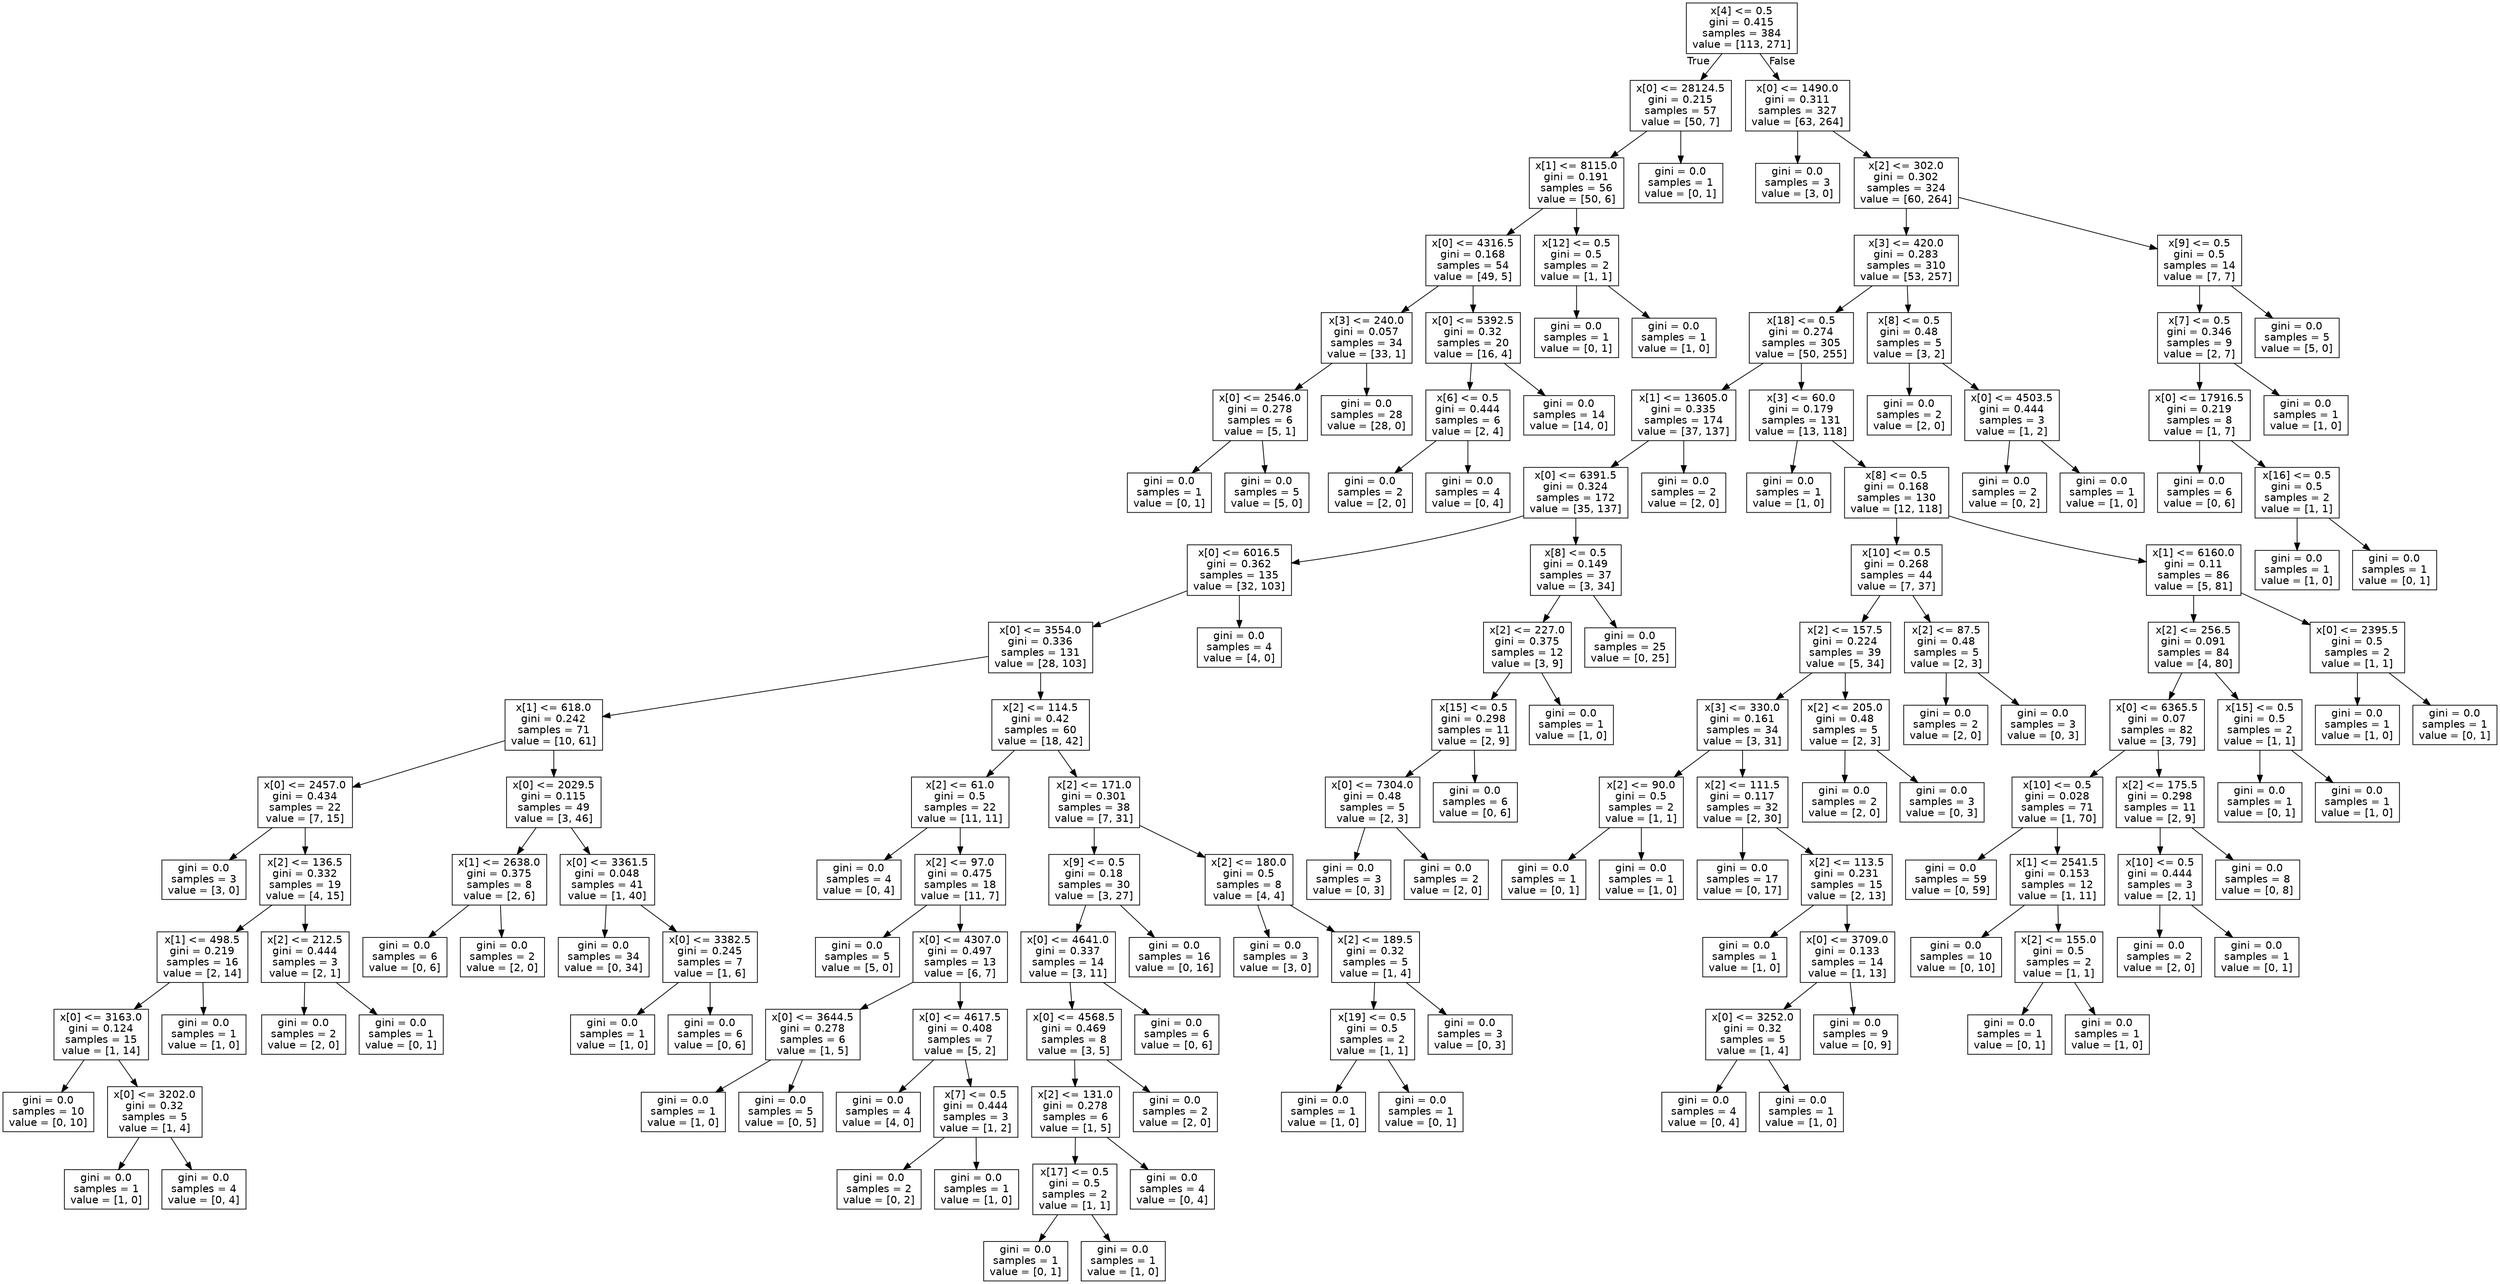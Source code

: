 digraph Tree {
node [shape=box, fontname="helvetica"] ;
edge [fontname="helvetica"] ;
0 [label="x[4] <= 0.5\ngini = 0.415\nsamples = 384\nvalue = [113, 271]"] ;
1 [label="x[0] <= 28124.5\ngini = 0.215\nsamples = 57\nvalue = [50, 7]"] ;
0 -> 1 [labeldistance=2.5, labelangle=45, headlabel="True"] ;
2 [label="x[1] <= 8115.0\ngini = 0.191\nsamples = 56\nvalue = [50, 6]"] ;
1 -> 2 ;
3 [label="x[0] <= 4316.5\ngini = 0.168\nsamples = 54\nvalue = [49, 5]"] ;
2 -> 3 ;
4 [label="x[3] <= 240.0\ngini = 0.057\nsamples = 34\nvalue = [33, 1]"] ;
3 -> 4 ;
5 [label="x[0] <= 2546.0\ngini = 0.278\nsamples = 6\nvalue = [5, 1]"] ;
4 -> 5 ;
6 [label="gini = 0.0\nsamples = 1\nvalue = [0, 1]"] ;
5 -> 6 ;
7 [label="gini = 0.0\nsamples = 5\nvalue = [5, 0]"] ;
5 -> 7 ;
8 [label="gini = 0.0\nsamples = 28\nvalue = [28, 0]"] ;
4 -> 8 ;
9 [label="x[0] <= 5392.5\ngini = 0.32\nsamples = 20\nvalue = [16, 4]"] ;
3 -> 9 ;
10 [label="x[6] <= 0.5\ngini = 0.444\nsamples = 6\nvalue = [2, 4]"] ;
9 -> 10 ;
11 [label="gini = 0.0\nsamples = 2\nvalue = [2, 0]"] ;
10 -> 11 ;
12 [label="gini = 0.0\nsamples = 4\nvalue = [0, 4]"] ;
10 -> 12 ;
13 [label="gini = 0.0\nsamples = 14\nvalue = [14, 0]"] ;
9 -> 13 ;
14 [label="x[12] <= 0.5\ngini = 0.5\nsamples = 2\nvalue = [1, 1]"] ;
2 -> 14 ;
15 [label="gini = 0.0\nsamples = 1\nvalue = [0, 1]"] ;
14 -> 15 ;
16 [label="gini = 0.0\nsamples = 1\nvalue = [1, 0]"] ;
14 -> 16 ;
17 [label="gini = 0.0\nsamples = 1\nvalue = [0, 1]"] ;
1 -> 17 ;
18 [label="x[0] <= 1490.0\ngini = 0.311\nsamples = 327\nvalue = [63, 264]"] ;
0 -> 18 [labeldistance=2.5, labelangle=-45, headlabel="False"] ;
19 [label="gini = 0.0\nsamples = 3\nvalue = [3, 0]"] ;
18 -> 19 ;
20 [label="x[2] <= 302.0\ngini = 0.302\nsamples = 324\nvalue = [60, 264]"] ;
18 -> 20 ;
21 [label="x[3] <= 420.0\ngini = 0.283\nsamples = 310\nvalue = [53, 257]"] ;
20 -> 21 ;
22 [label="x[18] <= 0.5\ngini = 0.274\nsamples = 305\nvalue = [50, 255]"] ;
21 -> 22 ;
23 [label="x[1] <= 13605.0\ngini = 0.335\nsamples = 174\nvalue = [37, 137]"] ;
22 -> 23 ;
24 [label="x[0] <= 6391.5\ngini = 0.324\nsamples = 172\nvalue = [35, 137]"] ;
23 -> 24 ;
25 [label="x[0] <= 6016.5\ngini = 0.362\nsamples = 135\nvalue = [32, 103]"] ;
24 -> 25 ;
26 [label="x[0] <= 3554.0\ngini = 0.336\nsamples = 131\nvalue = [28, 103]"] ;
25 -> 26 ;
27 [label="x[1] <= 618.0\ngini = 0.242\nsamples = 71\nvalue = [10, 61]"] ;
26 -> 27 ;
28 [label="x[0] <= 2457.0\ngini = 0.434\nsamples = 22\nvalue = [7, 15]"] ;
27 -> 28 ;
29 [label="gini = 0.0\nsamples = 3\nvalue = [3, 0]"] ;
28 -> 29 ;
30 [label="x[2] <= 136.5\ngini = 0.332\nsamples = 19\nvalue = [4, 15]"] ;
28 -> 30 ;
31 [label="x[1] <= 498.5\ngini = 0.219\nsamples = 16\nvalue = [2, 14]"] ;
30 -> 31 ;
32 [label="x[0] <= 3163.0\ngini = 0.124\nsamples = 15\nvalue = [1, 14]"] ;
31 -> 32 ;
33 [label="gini = 0.0\nsamples = 10\nvalue = [0, 10]"] ;
32 -> 33 ;
34 [label="x[0] <= 3202.0\ngini = 0.32\nsamples = 5\nvalue = [1, 4]"] ;
32 -> 34 ;
35 [label="gini = 0.0\nsamples = 1\nvalue = [1, 0]"] ;
34 -> 35 ;
36 [label="gini = 0.0\nsamples = 4\nvalue = [0, 4]"] ;
34 -> 36 ;
37 [label="gini = 0.0\nsamples = 1\nvalue = [1, 0]"] ;
31 -> 37 ;
38 [label="x[2] <= 212.5\ngini = 0.444\nsamples = 3\nvalue = [2, 1]"] ;
30 -> 38 ;
39 [label="gini = 0.0\nsamples = 2\nvalue = [2, 0]"] ;
38 -> 39 ;
40 [label="gini = 0.0\nsamples = 1\nvalue = [0, 1]"] ;
38 -> 40 ;
41 [label="x[0] <= 2029.5\ngini = 0.115\nsamples = 49\nvalue = [3, 46]"] ;
27 -> 41 ;
42 [label="x[1] <= 2638.0\ngini = 0.375\nsamples = 8\nvalue = [2, 6]"] ;
41 -> 42 ;
43 [label="gini = 0.0\nsamples = 6\nvalue = [0, 6]"] ;
42 -> 43 ;
44 [label="gini = 0.0\nsamples = 2\nvalue = [2, 0]"] ;
42 -> 44 ;
45 [label="x[0] <= 3361.5\ngini = 0.048\nsamples = 41\nvalue = [1, 40]"] ;
41 -> 45 ;
46 [label="gini = 0.0\nsamples = 34\nvalue = [0, 34]"] ;
45 -> 46 ;
47 [label="x[0] <= 3382.5\ngini = 0.245\nsamples = 7\nvalue = [1, 6]"] ;
45 -> 47 ;
48 [label="gini = 0.0\nsamples = 1\nvalue = [1, 0]"] ;
47 -> 48 ;
49 [label="gini = 0.0\nsamples = 6\nvalue = [0, 6]"] ;
47 -> 49 ;
50 [label="x[2] <= 114.5\ngini = 0.42\nsamples = 60\nvalue = [18, 42]"] ;
26 -> 50 ;
51 [label="x[2] <= 61.0\ngini = 0.5\nsamples = 22\nvalue = [11, 11]"] ;
50 -> 51 ;
52 [label="gini = 0.0\nsamples = 4\nvalue = [0, 4]"] ;
51 -> 52 ;
53 [label="x[2] <= 97.0\ngini = 0.475\nsamples = 18\nvalue = [11, 7]"] ;
51 -> 53 ;
54 [label="gini = 0.0\nsamples = 5\nvalue = [5, 0]"] ;
53 -> 54 ;
55 [label="x[0] <= 4307.0\ngini = 0.497\nsamples = 13\nvalue = [6, 7]"] ;
53 -> 55 ;
56 [label="x[0] <= 3644.5\ngini = 0.278\nsamples = 6\nvalue = [1, 5]"] ;
55 -> 56 ;
57 [label="gini = 0.0\nsamples = 1\nvalue = [1, 0]"] ;
56 -> 57 ;
58 [label="gini = 0.0\nsamples = 5\nvalue = [0, 5]"] ;
56 -> 58 ;
59 [label="x[0] <= 4617.5\ngini = 0.408\nsamples = 7\nvalue = [5, 2]"] ;
55 -> 59 ;
60 [label="gini = 0.0\nsamples = 4\nvalue = [4, 0]"] ;
59 -> 60 ;
61 [label="x[7] <= 0.5\ngini = 0.444\nsamples = 3\nvalue = [1, 2]"] ;
59 -> 61 ;
62 [label="gini = 0.0\nsamples = 2\nvalue = [0, 2]"] ;
61 -> 62 ;
63 [label="gini = 0.0\nsamples = 1\nvalue = [1, 0]"] ;
61 -> 63 ;
64 [label="x[2] <= 171.0\ngini = 0.301\nsamples = 38\nvalue = [7, 31]"] ;
50 -> 64 ;
65 [label="x[9] <= 0.5\ngini = 0.18\nsamples = 30\nvalue = [3, 27]"] ;
64 -> 65 ;
66 [label="x[0] <= 4641.0\ngini = 0.337\nsamples = 14\nvalue = [3, 11]"] ;
65 -> 66 ;
67 [label="x[0] <= 4568.5\ngini = 0.469\nsamples = 8\nvalue = [3, 5]"] ;
66 -> 67 ;
68 [label="x[2] <= 131.0\ngini = 0.278\nsamples = 6\nvalue = [1, 5]"] ;
67 -> 68 ;
69 [label="x[17] <= 0.5\ngini = 0.5\nsamples = 2\nvalue = [1, 1]"] ;
68 -> 69 ;
70 [label="gini = 0.0\nsamples = 1\nvalue = [0, 1]"] ;
69 -> 70 ;
71 [label="gini = 0.0\nsamples = 1\nvalue = [1, 0]"] ;
69 -> 71 ;
72 [label="gini = 0.0\nsamples = 4\nvalue = [0, 4]"] ;
68 -> 72 ;
73 [label="gini = 0.0\nsamples = 2\nvalue = [2, 0]"] ;
67 -> 73 ;
74 [label="gini = 0.0\nsamples = 6\nvalue = [0, 6]"] ;
66 -> 74 ;
75 [label="gini = 0.0\nsamples = 16\nvalue = [0, 16]"] ;
65 -> 75 ;
76 [label="x[2] <= 180.0\ngini = 0.5\nsamples = 8\nvalue = [4, 4]"] ;
64 -> 76 ;
77 [label="gini = 0.0\nsamples = 3\nvalue = [3, 0]"] ;
76 -> 77 ;
78 [label="x[2] <= 189.5\ngini = 0.32\nsamples = 5\nvalue = [1, 4]"] ;
76 -> 78 ;
79 [label="x[19] <= 0.5\ngini = 0.5\nsamples = 2\nvalue = [1, 1]"] ;
78 -> 79 ;
80 [label="gini = 0.0\nsamples = 1\nvalue = [1, 0]"] ;
79 -> 80 ;
81 [label="gini = 0.0\nsamples = 1\nvalue = [0, 1]"] ;
79 -> 81 ;
82 [label="gini = 0.0\nsamples = 3\nvalue = [0, 3]"] ;
78 -> 82 ;
83 [label="gini = 0.0\nsamples = 4\nvalue = [4, 0]"] ;
25 -> 83 ;
84 [label="x[8] <= 0.5\ngini = 0.149\nsamples = 37\nvalue = [3, 34]"] ;
24 -> 84 ;
85 [label="x[2] <= 227.0\ngini = 0.375\nsamples = 12\nvalue = [3, 9]"] ;
84 -> 85 ;
86 [label="x[15] <= 0.5\ngini = 0.298\nsamples = 11\nvalue = [2, 9]"] ;
85 -> 86 ;
87 [label="x[0] <= 7304.0\ngini = 0.48\nsamples = 5\nvalue = [2, 3]"] ;
86 -> 87 ;
88 [label="gini = 0.0\nsamples = 3\nvalue = [0, 3]"] ;
87 -> 88 ;
89 [label="gini = 0.0\nsamples = 2\nvalue = [2, 0]"] ;
87 -> 89 ;
90 [label="gini = 0.0\nsamples = 6\nvalue = [0, 6]"] ;
86 -> 90 ;
91 [label="gini = 0.0\nsamples = 1\nvalue = [1, 0]"] ;
85 -> 91 ;
92 [label="gini = 0.0\nsamples = 25\nvalue = [0, 25]"] ;
84 -> 92 ;
93 [label="gini = 0.0\nsamples = 2\nvalue = [2, 0]"] ;
23 -> 93 ;
94 [label="x[3] <= 60.0\ngini = 0.179\nsamples = 131\nvalue = [13, 118]"] ;
22 -> 94 ;
95 [label="gini = 0.0\nsamples = 1\nvalue = [1, 0]"] ;
94 -> 95 ;
96 [label="x[8] <= 0.5\ngini = 0.168\nsamples = 130\nvalue = [12, 118]"] ;
94 -> 96 ;
97 [label="x[10] <= 0.5\ngini = 0.268\nsamples = 44\nvalue = [7, 37]"] ;
96 -> 97 ;
98 [label="x[2] <= 157.5\ngini = 0.224\nsamples = 39\nvalue = [5, 34]"] ;
97 -> 98 ;
99 [label="x[3] <= 330.0\ngini = 0.161\nsamples = 34\nvalue = [3, 31]"] ;
98 -> 99 ;
100 [label="x[2] <= 90.0\ngini = 0.5\nsamples = 2\nvalue = [1, 1]"] ;
99 -> 100 ;
101 [label="gini = 0.0\nsamples = 1\nvalue = [0, 1]"] ;
100 -> 101 ;
102 [label="gini = 0.0\nsamples = 1\nvalue = [1, 0]"] ;
100 -> 102 ;
103 [label="x[2] <= 111.5\ngini = 0.117\nsamples = 32\nvalue = [2, 30]"] ;
99 -> 103 ;
104 [label="gini = 0.0\nsamples = 17\nvalue = [0, 17]"] ;
103 -> 104 ;
105 [label="x[2] <= 113.5\ngini = 0.231\nsamples = 15\nvalue = [2, 13]"] ;
103 -> 105 ;
106 [label="gini = 0.0\nsamples = 1\nvalue = [1, 0]"] ;
105 -> 106 ;
107 [label="x[0] <= 3709.0\ngini = 0.133\nsamples = 14\nvalue = [1, 13]"] ;
105 -> 107 ;
108 [label="x[0] <= 3252.0\ngini = 0.32\nsamples = 5\nvalue = [1, 4]"] ;
107 -> 108 ;
109 [label="gini = 0.0\nsamples = 4\nvalue = [0, 4]"] ;
108 -> 109 ;
110 [label="gini = 0.0\nsamples = 1\nvalue = [1, 0]"] ;
108 -> 110 ;
111 [label="gini = 0.0\nsamples = 9\nvalue = [0, 9]"] ;
107 -> 111 ;
112 [label="x[2] <= 205.0\ngini = 0.48\nsamples = 5\nvalue = [2, 3]"] ;
98 -> 112 ;
113 [label="gini = 0.0\nsamples = 2\nvalue = [2, 0]"] ;
112 -> 113 ;
114 [label="gini = 0.0\nsamples = 3\nvalue = [0, 3]"] ;
112 -> 114 ;
115 [label="x[2] <= 87.5\ngini = 0.48\nsamples = 5\nvalue = [2, 3]"] ;
97 -> 115 ;
116 [label="gini = 0.0\nsamples = 2\nvalue = [2, 0]"] ;
115 -> 116 ;
117 [label="gini = 0.0\nsamples = 3\nvalue = [0, 3]"] ;
115 -> 117 ;
118 [label="x[1] <= 6160.0\ngini = 0.11\nsamples = 86\nvalue = [5, 81]"] ;
96 -> 118 ;
119 [label="x[2] <= 256.5\ngini = 0.091\nsamples = 84\nvalue = [4, 80]"] ;
118 -> 119 ;
120 [label="x[0] <= 6365.5\ngini = 0.07\nsamples = 82\nvalue = [3, 79]"] ;
119 -> 120 ;
121 [label="x[10] <= 0.5\ngini = 0.028\nsamples = 71\nvalue = [1, 70]"] ;
120 -> 121 ;
122 [label="gini = 0.0\nsamples = 59\nvalue = [0, 59]"] ;
121 -> 122 ;
123 [label="x[1] <= 2541.5\ngini = 0.153\nsamples = 12\nvalue = [1, 11]"] ;
121 -> 123 ;
124 [label="gini = 0.0\nsamples = 10\nvalue = [0, 10]"] ;
123 -> 124 ;
125 [label="x[2] <= 155.0\ngini = 0.5\nsamples = 2\nvalue = [1, 1]"] ;
123 -> 125 ;
126 [label="gini = 0.0\nsamples = 1\nvalue = [0, 1]"] ;
125 -> 126 ;
127 [label="gini = 0.0\nsamples = 1\nvalue = [1, 0]"] ;
125 -> 127 ;
128 [label="x[2] <= 175.5\ngini = 0.298\nsamples = 11\nvalue = [2, 9]"] ;
120 -> 128 ;
129 [label="x[10] <= 0.5\ngini = 0.444\nsamples = 3\nvalue = [2, 1]"] ;
128 -> 129 ;
130 [label="gini = 0.0\nsamples = 2\nvalue = [2, 0]"] ;
129 -> 130 ;
131 [label="gini = 0.0\nsamples = 1\nvalue = [0, 1]"] ;
129 -> 131 ;
132 [label="gini = 0.0\nsamples = 8\nvalue = [0, 8]"] ;
128 -> 132 ;
133 [label="x[15] <= 0.5\ngini = 0.5\nsamples = 2\nvalue = [1, 1]"] ;
119 -> 133 ;
134 [label="gini = 0.0\nsamples = 1\nvalue = [0, 1]"] ;
133 -> 134 ;
135 [label="gini = 0.0\nsamples = 1\nvalue = [1, 0]"] ;
133 -> 135 ;
136 [label="x[0] <= 2395.5\ngini = 0.5\nsamples = 2\nvalue = [1, 1]"] ;
118 -> 136 ;
137 [label="gini = 0.0\nsamples = 1\nvalue = [1, 0]"] ;
136 -> 137 ;
138 [label="gini = 0.0\nsamples = 1\nvalue = [0, 1]"] ;
136 -> 138 ;
139 [label="x[8] <= 0.5\ngini = 0.48\nsamples = 5\nvalue = [3, 2]"] ;
21 -> 139 ;
140 [label="gini = 0.0\nsamples = 2\nvalue = [2, 0]"] ;
139 -> 140 ;
141 [label="x[0] <= 4503.5\ngini = 0.444\nsamples = 3\nvalue = [1, 2]"] ;
139 -> 141 ;
142 [label="gini = 0.0\nsamples = 2\nvalue = [0, 2]"] ;
141 -> 142 ;
143 [label="gini = 0.0\nsamples = 1\nvalue = [1, 0]"] ;
141 -> 143 ;
144 [label="x[9] <= 0.5\ngini = 0.5\nsamples = 14\nvalue = [7, 7]"] ;
20 -> 144 ;
145 [label="x[7] <= 0.5\ngini = 0.346\nsamples = 9\nvalue = [2, 7]"] ;
144 -> 145 ;
146 [label="x[0] <= 17916.5\ngini = 0.219\nsamples = 8\nvalue = [1, 7]"] ;
145 -> 146 ;
147 [label="gini = 0.0\nsamples = 6\nvalue = [0, 6]"] ;
146 -> 147 ;
148 [label="x[16] <= 0.5\ngini = 0.5\nsamples = 2\nvalue = [1, 1]"] ;
146 -> 148 ;
149 [label="gini = 0.0\nsamples = 1\nvalue = [1, 0]"] ;
148 -> 149 ;
150 [label="gini = 0.0\nsamples = 1\nvalue = [0, 1]"] ;
148 -> 150 ;
151 [label="gini = 0.0\nsamples = 1\nvalue = [1, 0]"] ;
145 -> 151 ;
152 [label="gini = 0.0\nsamples = 5\nvalue = [5, 0]"] ;
144 -> 152 ;
}